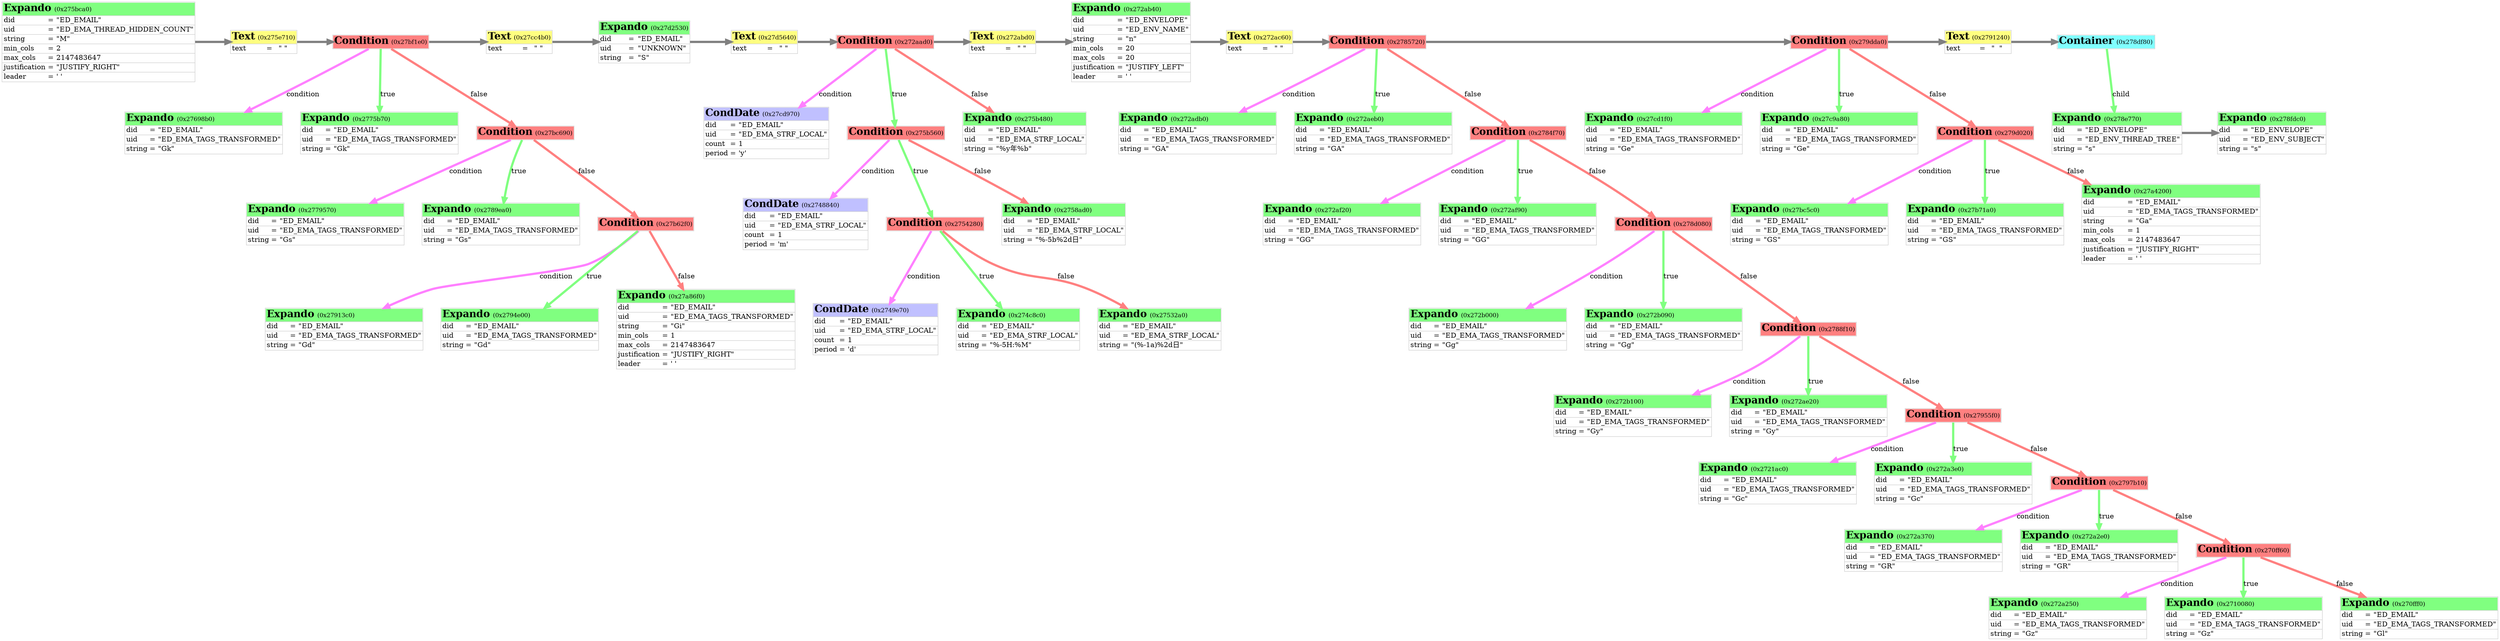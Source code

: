 digraph neomutt
{

	graph [
		rankdir="TB"
		nodesep="0.5"
		ranksep="0.5"
	];

	node [
		shape="plain"
	];

	edge [
		penwidth="4.5"
		arrowsize="1.0"
		color="#c0c0c0"
	];

	obj_0x275bca0 [
		label=<<table cellspacing="0" border="1" rows="*" color="#d0d0d0">
		<tr>
			<td border="0" align="left" bgcolor="#80ff80" port="top" colspan="3"><font color="#000000" point-size="20"><b>Expando</b></font> <font point-size="12">(0x275bca0)</font></td>
		</tr>
		<tr>
			<td border="0" align="left">did</td>
			<td border="0">=</td>
			<td border="0" align="left">"ED_EMAIL"</td>
		</tr>
		<tr>
			<td border="0" align="left">uid</td>
			<td border="0">=</td>
			<td border="0" align="left">"ED_EMA_THREAD_HIDDEN_COUNT"</td>
		</tr>
		<tr>
			<td border="0" align="left">string</td>
			<td border="0">=</td>
			<td border="0" align="left">"M"</td>
		</tr>
		<tr>
			<td border="0" align="left">min_cols</td>
			<td border="0">=</td>
			<td border="0" align="left">2</td>
		</tr>
		<tr>
			<td border="0" align="left">max_cols</td>
			<td border="0">=</td>
			<td border="0" align="left">2147483647</td>
		</tr>
		<tr>
			<td border="0" align="left">justification</td>
			<td border="0">=</td>
			<td border="0" align="left">"JUSTIFY_RIGHT"</td>
		</tr>
		<tr>
			<td border="0" align="left">leader</td>
			<td border="0">=</td>
			<td border="0" align="left">' '</td>
		</tr>
		</table>>
	];

	obj_0x275e710 [
		label=<<table cellspacing="0" border="1" rows="*" color="#d0d0d0">
		<tr>
			<td border="0" align="left" bgcolor="#ffff80" port="top" colspan="3"><font color="#000000" point-size="20"><b>Text</b></font> <font point-size="12">(0x275e710)</font></td>
		</tr>
		<tr>
			<td border="0" align="left">text</td>
			<td border="0">=</td>
			<td border="0" align="left">" "</td>
		</tr>
		</table>>
	];

	obj_0x27bf1e0 [
		label=<<table cellspacing="0" border="1" rows="*" color="#d0d0d0">
		<tr>
			<td border="0" align="left" bgcolor="#ff8080" port="top" colspan="3"><font color="#000000" point-size="20"><b>Condition</b></font> <font point-size="12">(0x27bf1e0)</font></td>
		</tr>
		</table>>
	];

	obj_0x27698b0 [
		label=<<table cellspacing="0" border="1" rows="*" color="#d0d0d0">
		<tr>
			<td border="0" align="left" bgcolor="#80ff80" port="top" colspan="3"><font color="#000000" point-size="20"><b>Expando</b></font> <font point-size="12">(0x27698b0)</font></td>
		</tr>
		<tr>
			<td border="0" align="left">did</td>
			<td border="0">=</td>
			<td border="0" align="left">"ED_EMAIL"</td>
		</tr>
		<tr>
			<td border="0" align="left">uid</td>
			<td border="0">=</td>
			<td border="0" align="left">"ED_EMA_TAGS_TRANSFORMED"</td>
		</tr>
		<tr>
			<td border="0" align="left">string</td>
			<td border="0">=</td>
			<td border="0" align="left">"Gk"</td>
		</tr>
		</table>>
	];

	obj_0x2775b70 [
		label=<<table cellspacing="0" border="1" rows="*" color="#d0d0d0">
		<tr>
			<td border="0" align="left" bgcolor="#80ff80" port="top" colspan="3"><font color="#000000" point-size="20"><b>Expando</b></font> <font point-size="12">(0x2775b70)</font></td>
		</tr>
		<tr>
			<td border="0" align="left">did</td>
			<td border="0">=</td>
			<td border="0" align="left">"ED_EMAIL"</td>
		</tr>
		<tr>
			<td border="0" align="left">uid</td>
			<td border="0">=</td>
			<td border="0" align="left">"ED_EMA_TAGS_TRANSFORMED"</td>
		</tr>
		<tr>
			<td border="0" align="left">string</td>
			<td border="0">=</td>
			<td border="0" align="left">"Gk"</td>
		</tr>
		</table>>
	];

	obj_0x27bc690 [
		label=<<table cellspacing="0" border="1" rows="*" color="#d0d0d0">
		<tr>
			<td border="0" align="left" bgcolor="#ff8080" port="top" colspan="3"><font color="#000000" point-size="20"><b>Condition</b></font> <font point-size="12">(0x27bc690)</font></td>
		</tr>
		</table>>
	];

	obj_0x2779570 [
		label=<<table cellspacing="0" border="1" rows="*" color="#d0d0d0">
		<tr>
			<td border="0" align="left" bgcolor="#80ff80" port="top" colspan="3"><font color="#000000" point-size="20"><b>Expando</b></font> <font point-size="12">(0x2779570)</font></td>
		</tr>
		<tr>
			<td border="0" align="left">did</td>
			<td border="0">=</td>
			<td border="0" align="left">"ED_EMAIL"</td>
		</tr>
		<tr>
			<td border="0" align="left">uid</td>
			<td border="0">=</td>
			<td border="0" align="left">"ED_EMA_TAGS_TRANSFORMED"</td>
		</tr>
		<tr>
			<td border="0" align="left">string</td>
			<td border="0">=</td>
			<td border="0" align="left">"Gs"</td>
		</tr>
		</table>>
	];

	obj_0x2789ea0 [
		label=<<table cellspacing="0" border="1" rows="*" color="#d0d0d0">
		<tr>
			<td border="0" align="left" bgcolor="#80ff80" port="top" colspan="3"><font color="#000000" point-size="20"><b>Expando</b></font> <font point-size="12">(0x2789ea0)</font></td>
		</tr>
		<tr>
			<td border="0" align="left">did</td>
			<td border="0">=</td>
			<td border="0" align="left">"ED_EMAIL"</td>
		</tr>
		<tr>
			<td border="0" align="left">uid</td>
			<td border="0">=</td>
			<td border="0" align="left">"ED_EMA_TAGS_TRANSFORMED"</td>
		</tr>
		<tr>
			<td border="0" align="left">string</td>
			<td border="0">=</td>
			<td border="0" align="left">"Gs"</td>
		</tr>
		</table>>
	];

	obj_0x27b62f0 [
		label=<<table cellspacing="0" border="1" rows="*" color="#d0d0d0">
		<tr>
			<td border="0" align="left" bgcolor="#ff8080" port="top" colspan="3"><font color="#000000" point-size="20"><b>Condition</b></font> <font point-size="12">(0x27b62f0)</font></td>
		</tr>
		</table>>
	];

	obj_0x27913c0 [
		label=<<table cellspacing="0" border="1" rows="*" color="#d0d0d0">
		<tr>
			<td border="0" align="left" bgcolor="#80ff80" port="top" colspan="3"><font color="#000000" point-size="20"><b>Expando</b></font> <font point-size="12">(0x27913c0)</font></td>
		</tr>
		<tr>
			<td border="0" align="left">did</td>
			<td border="0">=</td>
			<td border="0" align="left">"ED_EMAIL"</td>
		</tr>
		<tr>
			<td border="0" align="left">uid</td>
			<td border="0">=</td>
			<td border="0" align="left">"ED_EMA_TAGS_TRANSFORMED"</td>
		</tr>
		<tr>
			<td border="0" align="left">string</td>
			<td border="0">=</td>
			<td border="0" align="left">"Gd"</td>
		</tr>
		</table>>
	];

	obj_0x2794e00 [
		label=<<table cellspacing="0" border="1" rows="*" color="#d0d0d0">
		<tr>
			<td border="0" align="left" bgcolor="#80ff80" port="top" colspan="3"><font color="#000000" point-size="20"><b>Expando</b></font> <font point-size="12">(0x2794e00)</font></td>
		</tr>
		<tr>
			<td border="0" align="left">did</td>
			<td border="0">=</td>
			<td border="0" align="left">"ED_EMAIL"</td>
		</tr>
		<tr>
			<td border="0" align="left">uid</td>
			<td border="0">=</td>
			<td border="0" align="left">"ED_EMA_TAGS_TRANSFORMED"</td>
		</tr>
		<tr>
			<td border="0" align="left">string</td>
			<td border="0">=</td>
			<td border="0" align="left">"Gd"</td>
		</tr>
		</table>>
	];

	obj_0x27a86f0 [
		label=<<table cellspacing="0" border="1" rows="*" color="#d0d0d0">
		<tr>
			<td border="0" align="left" bgcolor="#80ff80" port="top" colspan="3"><font color="#000000" point-size="20"><b>Expando</b></font> <font point-size="12">(0x27a86f0)</font></td>
		</tr>
		<tr>
			<td border="0" align="left">did</td>
			<td border="0">=</td>
			<td border="0" align="left">"ED_EMAIL"</td>
		</tr>
		<tr>
			<td border="0" align="left">uid</td>
			<td border="0">=</td>
			<td border="0" align="left">"ED_EMA_TAGS_TRANSFORMED"</td>
		</tr>
		<tr>
			<td border="0" align="left">string</td>
			<td border="0">=</td>
			<td border="0" align="left">"Gi"</td>
		</tr>
		<tr>
			<td border="0" align="left">min_cols</td>
			<td border="0">=</td>
			<td border="0" align="left">1</td>
		</tr>
		<tr>
			<td border="0" align="left">max_cols</td>
			<td border="0">=</td>
			<td border="0" align="left">2147483647</td>
		</tr>
		<tr>
			<td border="0" align="left">justification</td>
			<td border="0">=</td>
			<td border="0" align="left">"JUSTIFY_RIGHT"</td>
		</tr>
		<tr>
			<td border="0" align="left">leader</td>
			<td border="0">=</td>
			<td border="0" align="left">' '</td>
		</tr>
		</table>>
	];

	obj_0x27cc4b0 [
		label=<<table cellspacing="0" border="1" rows="*" color="#d0d0d0">
		<tr>
			<td border="0" align="left" bgcolor="#ffff80" port="top" colspan="3"><font color="#000000" point-size="20"><b>Text</b></font> <font point-size="12">(0x27cc4b0)</font></td>
		</tr>
		<tr>
			<td border="0" align="left">text</td>
			<td border="0">=</td>
			<td border="0" align="left">" "</td>
		</tr>
		</table>>
	];

	obj_0x27d2530 [
		label=<<table cellspacing="0" border="1" rows="*" color="#d0d0d0">
		<tr>
			<td border="0" align="left" bgcolor="#80ff80" port="top" colspan="3"><font color="#000000" point-size="20"><b>Expando</b></font> <font point-size="12">(0x27d2530)</font></td>
		</tr>
		<tr>
			<td border="0" align="left">did</td>
			<td border="0">=</td>
			<td border="0" align="left">"ED_EMAIL"</td>
		</tr>
		<tr>
			<td border="0" align="left">uid</td>
			<td border="0">=</td>
			<td border="0" align="left">"UNKNOWN"</td>
		</tr>
		<tr>
			<td border="0" align="left">string</td>
			<td border="0">=</td>
			<td border="0" align="left">"S"</td>
		</tr>
		</table>>
	];

	obj_0x27d5640 [
		label=<<table cellspacing="0" border="1" rows="*" color="#d0d0d0">
		<tr>
			<td border="0" align="left" bgcolor="#ffff80" port="top" colspan="3"><font color="#000000" point-size="20"><b>Text</b></font> <font point-size="12">(0x27d5640)</font></td>
		</tr>
		<tr>
			<td border="0" align="left">text</td>
			<td border="0">=</td>
			<td border="0" align="left">" "</td>
		</tr>
		</table>>
	];

	obj_0x272aad0 [
		label=<<table cellspacing="0" border="1" rows="*" color="#d0d0d0">
		<tr>
			<td border="0" align="left" bgcolor="#ff8080" port="top" colspan="3"><font color="#000000" point-size="20"><b>Condition</b></font> <font point-size="12">(0x272aad0)</font></td>
		</tr>
		</table>>
	];

	obj_0x27cd970 [
		label=<<table cellspacing="0" border="1" rows="*" color="#d0d0d0">
		<tr>
			<td border="0" align="left" bgcolor="#c0c0ff" port="top" colspan="3"><font color="#000000" point-size="20"><b>CondDate</b></font> <font point-size="12">(0x27cd970)</font></td>
		</tr>
		<tr>
			<td border="0" align="left">did</td>
			<td border="0">=</td>
			<td border="0" align="left">"ED_EMAIL"</td>
		</tr>
		<tr>
			<td border="0" align="left">uid</td>
			<td border="0">=</td>
			<td border="0" align="left">"ED_EMA_STRF_LOCAL"</td>
		</tr>
		<tr>
			<td border="0" align="left">count</td>
			<td border="0">=</td>
			<td border="0" align="left">1</td>
		</tr>
		<tr>
			<td border="0" align="left">period</td>
			<td border="0">=</td>
			<td border="0" align="left">'y'</td>
		</tr>
		</table>>
	];

	obj_0x275b560 [
		label=<<table cellspacing="0" border="1" rows="*" color="#d0d0d0">
		<tr>
			<td border="0" align="left" bgcolor="#ff8080" port="top" colspan="3"><font color="#000000" point-size="20"><b>Condition</b></font> <font point-size="12">(0x275b560)</font></td>
		</tr>
		</table>>
	];

	obj_0x2748840 [
		label=<<table cellspacing="0" border="1" rows="*" color="#d0d0d0">
		<tr>
			<td border="0" align="left" bgcolor="#c0c0ff" port="top" colspan="3"><font color="#000000" point-size="20"><b>CondDate</b></font> <font point-size="12">(0x2748840)</font></td>
		</tr>
		<tr>
			<td border="0" align="left">did</td>
			<td border="0">=</td>
			<td border="0" align="left">"ED_EMAIL"</td>
		</tr>
		<tr>
			<td border="0" align="left">uid</td>
			<td border="0">=</td>
			<td border="0" align="left">"ED_EMA_STRF_LOCAL"</td>
		</tr>
		<tr>
			<td border="0" align="left">count</td>
			<td border="0">=</td>
			<td border="0" align="left">1</td>
		</tr>
		<tr>
			<td border="0" align="left">period</td>
			<td border="0">=</td>
			<td border="0" align="left">'m'</td>
		</tr>
		</table>>
	];

	obj_0x2754280 [
		label=<<table cellspacing="0" border="1" rows="*" color="#d0d0d0">
		<tr>
			<td border="0" align="left" bgcolor="#ff8080" port="top" colspan="3"><font color="#000000" point-size="20"><b>Condition</b></font> <font point-size="12">(0x2754280)</font></td>
		</tr>
		</table>>
	];

	obj_0x2749e70 [
		label=<<table cellspacing="0" border="1" rows="*" color="#d0d0d0">
		<tr>
			<td border="0" align="left" bgcolor="#c0c0ff" port="top" colspan="3"><font color="#000000" point-size="20"><b>CondDate</b></font> <font point-size="12">(0x2749e70)</font></td>
		</tr>
		<tr>
			<td border="0" align="left">did</td>
			<td border="0">=</td>
			<td border="0" align="left">"ED_EMAIL"</td>
		</tr>
		<tr>
			<td border="0" align="left">uid</td>
			<td border="0">=</td>
			<td border="0" align="left">"ED_EMA_STRF_LOCAL"</td>
		</tr>
		<tr>
			<td border="0" align="left">count</td>
			<td border="0">=</td>
			<td border="0" align="left">1</td>
		</tr>
		<tr>
			<td border="0" align="left">period</td>
			<td border="0">=</td>
			<td border="0" align="left">'d'</td>
		</tr>
		</table>>
	];

	obj_0x274c8c0 [
		label=<<table cellspacing="0" border="1" rows="*" color="#d0d0d0">
		<tr>
			<td border="0" align="left" bgcolor="#80ff80" port="top" colspan="3"><font color="#000000" point-size="20"><b>Expando</b></font> <font point-size="12">(0x274c8c0)</font></td>
		</tr>
		<tr>
			<td border="0" align="left">did</td>
			<td border="0">=</td>
			<td border="0" align="left">"ED_EMAIL"</td>
		</tr>
		<tr>
			<td border="0" align="left">uid</td>
			<td border="0">=</td>
			<td border="0" align="left">"ED_EMA_STRF_LOCAL"</td>
		</tr>
		<tr>
			<td border="0" align="left">string</td>
			<td border="0">=</td>
			<td border="0" align="left">"%-5H:%M"</td>
		</tr>
		</table>>
	];

	obj_0x27532a0 [
		label=<<table cellspacing="0" border="1" rows="*" color="#d0d0d0">
		<tr>
			<td border="0" align="left" bgcolor="#80ff80" port="top" colspan="3"><font color="#000000" point-size="20"><b>Expando</b></font> <font point-size="12">(0x27532a0)</font></td>
		</tr>
		<tr>
			<td border="0" align="left">did</td>
			<td border="0">=</td>
			<td border="0" align="left">"ED_EMAIL"</td>
		</tr>
		<tr>
			<td border="0" align="left">uid</td>
			<td border="0">=</td>
			<td border="0" align="left">"ED_EMA_STRF_LOCAL"</td>
		</tr>
		<tr>
			<td border="0" align="left">string</td>
			<td border="0">=</td>
			<td border="0" align="left">"(%-1a)%2d日"</td>
		</tr>
		</table>>
	];

	obj_0x2758ad0 [
		label=<<table cellspacing="0" border="1" rows="*" color="#d0d0d0">
		<tr>
			<td border="0" align="left" bgcolor="#80ff80" port="top" colspan="3"><font color="#000000" point-size="20"><b>Expando</b></font> <font point-size="12">(0x2758ad0)</font></td>
		</tr>
		<tr>
			<td border="0" align="left">did</td>
			<td border="0">=</td>
			<td border="0" align="left">"ED_EMAIL"</td>
		</tr>
		<tr>
			<td border="0" align="left">uid</td>
			<td border="0">=</td>
			<td border="0" align="left">"ED_EMA_STRF_LOCAL"</td>
		</tr>
		<tr>
			<td border="0" align="left">string</td>
			<td border="0">=</td>
			<td border="0" align="left">"%-5b%2d日"</td>
		</tr>
		</table>>
	];

	obj_0x275b480 [
		label=<<table cellspacing="0" border="1" rows="*" color="#d0d0d0">
		<tr>
			<td border="0" align="left" bgcolor="#80ff80" port="top" colspan="3"><font color="#000000" point-size="20"><b>Expando</b></font> <font point-size="12">(0x275b480)</font></td>
		</tr>
		<tr>
			<td border="0" align="left">did</td>
			<td border="0">=</td>
			<td border="0" align="left">"ED_EMAIL"</td>
		</tr>
		<tr>
			<td border="0" align="left">uid</td>
			<td border="0">=</td>
			<td border="0" align="left">"ED_EMA_STRF_LOCAL"</td>
		</tr>
		<tr>
			<td border="0" align="left">string</td>
			<td border="0">=</td>
			<td border="0" align="left">"%y年%b"</td>
		</tr>
		</table>>
	];

	obj_0x272abd0 [
		label=<<table cellspacing="0" border="1" rows="*" color="#d0d0d0">
		<tr>
			<td border="0" align="left" bgcolor="#ffff80" port="top" colspan="3"><font color="#000000" point-size="20"><b>Text</b></font> <font point-size="12">(0x272abd0)</font></td>
		</tr>
		<tr>
			<td border="0" align="left">text</td>
			<td border="0">=</td>
			<td border="0" align="left">" "</td>
		</tr>
		</table>>
	];

	obj_0x272ab40 [
		label=<<table cellspacing="0" border="1" rows="*" color="#d0d0d0">
		<tr>
			<td border="0" align="left" bgcolor="#80ff80" port="top" colspan="3"><font color="#000000" point-size="20"><b>Expando</b></font> <font point-size="12">(0x272ab40)</font></td>
		</tr>
		<tr>
			<td border="0" align="left">did</td>
			<td border="0">=</td>
			<td border="0" align="left">"ED_ENVELOPE"</td>
		</tr>
		<tr>
			<td border="0" align="left">uid</td>
			<td border="0">=</td>
			<td border="0" align="left">"ED_ENV_NAME"</td>
		</tr>
		<tr>
			<td border="0" align="left">string</td>
			<td border="0">=</td>
			<td border="0" align="left">"n"</td>
		</tr>
		<tr>
			<td border="0" align="left">min_cols</td>
			<td border="0">=</td>
			<td border="0" align="left">20</td>
		</tr>
		<tr>
			<td border="0" align="left">max_cols</td>
			<td border="0">=</td>
			<td border="0" align="left">20</td>
		</tr>
		<tr>
			<td border="0" align="left">justification</td>
			<td border="0">=</td>
			<td border="0" align="left">"JUSTIFY_LEFT"</td>
		</tr>
		<tr>
			<td border="0" align="left">leader</td>
			<td border="0">=</td>
			<td border="0" align="left">' '</td>
		</tr>
		</table>>
	];

	obj_0x272ac60 [
		label=<<table cellspacing="0" border="1" rows="*" color="#d0d0d0">
		<tr>
			<td border="0" align="left" bgcolor="#ffff80" port="top" colspan="3"><font color="#000000" point-size="20"><b>Text</b></font> <font point-size="12">(0x272ac60)</font></td>
		</tr>
		<tr>
			<td border="0" align="left">text</td>
			<td border="0">=</td>
			<td border="0" align="left">" "</td>
		</tr>
		</table>>
	];

	obj_0x2785720 [
		label=<<table cellspacing="0" border="1" rows="*" color="#d0d0d0">
		<tr>
			<td border="0" align="left" bgcolor="#ff8080" port="top" colspan="3"><font color="#000000" point-size="20"><b>Condition</b></font> <font point-size="12">(0x2785720)</font></td>
		</tr>
		</table>>
	];

	obj_0x272adb0 [
		label=<<table cellspacing="0" border="1" rows="*" color="#d0d0d0">
		<tr>
			<td border="0" align="left" bgcolor="#80ff80" port="top" colspan="3"><font color="#000000" point-size="20"><b>Expando</b></font> <font point-size="12">(0x272adb0)</font></td>
		</tr>
		<tr>
			<td border="0" align="left">did</td>
			<td border="0">=</td>
			<td border="0" align="left">"ED_EMAIL"</td>
		</tr>
		<tr>
			<td border="0" align="left">uid</td>
			<td border="0">=</td>
			<td border="0" align="left">"ED_EMA_TAGS_TRANSFORMED"</td>
		</tr>
		<tr>
			<td border="0" align="left">string</td>
			<td border="0">=</td>
			<td border="0" align="left">"GA"</td>
		</tr>
		</table>>
	];

	obj_0x272aeb0 [
		label=<<table cellspacing="0" border="1" rows="*" color="#d0d0d0">
		<tr>
			<td border="0" align="left" bgcolor="#80ff80" port="top" colspan="3"><font color="#000000" point-size="20"><b>Expando</b></font> <font point-size="12">(0x272aeb0)</font></td>
		</tr>
		<tr>
			<td border="0" align="left">did</td>
			<td border="0">=</td>
			<td border="0" align="left">"ED_EMAIL"</td>
		</tr>
		<tr>
			<td border="0" align="left">uid</td>
			<td border="0">=</td>
			<td border="0" align="left">"ED_EMA_TAGS_TRANSFORMED"</td>
		</tr>
		<tr>
			<td border="0" align="left">string</td>
			<td border="0">=</td>
			<td border="0" align="left">"GA"</td>
		</tr>
		</table>>
	];

	obj_0x2784f70 [
		label=<<table cellspacing="0" border="1" rows="*" color="#d0d0d0">
		<tr>
			<td border="0" align="left" bgcolor="#ff8080" port="top" colspan="3"><font color="#000000" point-size="20"><b>Condition</b></font> <font point-size="12">(0x2784f70)</font></td>
		</tr>
		</table>>
	];

	obj_0x272af20 [
		label=<<table cellspacing="0" border="1" rows="*" color="#d0d0d0">
		<tr>
			<td border="0" align="left" bgcolor="#80ff80" port="top" colspan="3"><font color="#000000" point-size="20"><b>Expando</b></font> <font point-size="12">(0x272af20)</font></td>
		</tr>
		<tr>
			<td border="0" align="left">did</td>
			<td border="0">=</td>
			<td border="0" align="left">"ED_EMAIL"</td>
		</tr>
		<tr>
			<td border="0" align="left">uid</td>
			<td border="0">=</td>
			<td border="0" align="left">"ED_EMA_TAGS_TRANSFORMED"</td>
		</tr>
		<tr>
			<td border="0" align="left">string</td>
			<td border="0">=</td>
			<td border="0" align="left">"GG"</td>
		</tr>
		</table>>
	];

	obj_0x272af90 [
		label=<<table cellspacing="0" border="1" rows="*" color="#d0d0d0">
		<tr>
			<td border="0" align="left" bgcolor="#80ff80" port="top" colspan="3"><font color="#000000" point-size="20"><b>Expando</b></font> <font point-size="12">(0x272af90)</font></td>
		</tr>
		<tr>
			<td border="0" align="left">did</td>
			<td border="0">=</td>
			<td border="0" align="left">"ED_EMAIL"</td>
		</tr>
		<tr>
			<td border="0" align="left">uid</td>
			<td border="0">=</td>
			<td border="0" align="left">"ED_EMA_TAGS_TRANSFORMED"</td>
		</tr>
		<tr>
			<td border="0" align="left">string</td>
			<td border="0">=</td>
			<td border="0" align="left">"GG"</td>
		</tr>
		</table>>
	];

	obj_0x278d080 [
		label=<<table cellspacing="0" border="1" rows="*" color="#d0d0d0">
		<tr>
			<td border="0" align="left" bgcolor="#ff8080" port="top" colspan="3"><font color="#000000" point-size="20"><b>Condition</b></font> <font point-size="12">(0x278d080)</font></td>
		</tr>
		</table>>
	];

	obj_0x272b000 [
		label=<<table cellspacing="0" border="1" rows="*" color="#d0d0d0">
		<tr>
			<td border="0" align="left" bgcolor="#80ff80" port="top" colspan="3"><font color="#000000" point-size="20"><b>Expando</b></font> <font point-size="12">(0x272b000)</font></td>
		</tr>
		<tr>
			<td border="0" align="left">did</td>
			<td border="0">=</td>
			<td border="0" align="left">"ED_EMAIL"</td>
		</tr>
		<tr>
			<td border="0" align="left">uid</td>
			<td border="0">=</td>
			<td border="0" align="left">"ED_EMA_TAGS_TRANSFORMED"</td>
		</tr>
		<tr>
			<td border="0" align="left">string</td>
			<td border="0">=</td>
			<td border="0" align="left">"Gg"</td>
		</tr>
		</table>>
	];

	obj_0x272b090 [
		label=<<table cellspacing="0" border="1" rows="*" color="#d0d0d0">
		<tr>
			<td border="0" align="left" bgcolor="#80ff80" port="top" colspan="3"><font color="#000000" point-size="20"><b>Expando</b></font> <font point-size="12">(0x272b090)</font></td>
		</tr>
		<tr>
			<td border="0" align="left">did</td>
			<td border="0">=</td>
			<td border="0" align="left">"ED_EMAIL"</td>
		</tr>
		<tr>
			<td border="0" align="left">uid</td>
			<td border="0">=</td>
			<td border="0" align="left">"ED_EMA_TAGS_TRANSFORMED"</td>
		</tr>
		<tr>
			<td border="0" align="left">string</td>
			<td border="0">=</td>
			<td border="0" align="left">"Gg"</td>
		</tr>
		</table>>
	];

	obj_0x2788f10 [
		label=<<table cellspacing="0" border="1" rows="*" color="#d0d0d0">
		<tr>
			<td border="0" align="left" bgcolor="#ff8080" port="top" colspan="3"><font color="#000000" point-size="20"><b>Condition</b></font> <font point-size="12">(0x2788f10)</font></td>
		</tr>
		</table>>
	];

	obj_0x272b100 [
		label=<<table cellspacing="0" border="1" rows="*" color="#d0d0d0">
		<tr>
			<td border="0" align="left" bgcolor="#80ff80" port="top" colspan="3"><font color="#000000" point-size="20"><b>Expando</b></font> <font point-size="12">(0x272b100)</font></td>
		</tr>
		<tr>
			<td border="0" align="left">did</td>
			<td border="0">=</td>
			<td border="0" align="left">"ED_EMAIL"</td>
		</tr>
		<tr>
			<td border="0" align="left">uid</td>
			<td border="0">=</td>
			<td border="0" align="left">"ED_EMA_TAGS_TRANSFORMED"</td>
		</tr>
		<tr>
			<td border="0" align="left">string</td>
			<td border="0">=</td>
			<td border="0" align="left">"Gy"</td>
		</tr>
		</table>>
	];

	obj_0x272ae20 [
		label=<<table cellspacing="0" border="1" rows="*" color="#d0d0d0">
		<tr>
			<td border="0" align="left" bgcolor="#80ff80" port="top" colspan="3"><font color="#000000" point-size="20"><b>Expando</b></font> <font point-size="12">(0x272ae20)</font></td>
		</tr>
		<tr>
			<td border="0" align="left">did</td>
			<td border="0">=</td>
			<td border="0" align="left">"ED_EMAIL"</td>
		</tr>
		<tr>
			<td border="0" align="left">uid</td>
			<td border="0">=</td>
			<td border="0" align="left">"ED_EMA_TAGS_TRANSFORMED"</td>
		</tr>
		<tr>
			<td border="0" align="left">string</td>
			<td border="0">=</td>
			<td border="0" align="left">"Gy"</td>
		</tr>
		</table>>
	];

	obj_0x27955f0 [
		label=<<table cellspacing="0" border="1" rows="*" color="#d0d0d0">
		<tr>
			<td border="0" align="left" bgcolor="#ff8080" port="top" colspan="3"><font color="#000000" point-size="20"><b>Condition</b></font> <font point-size="12">(0x27955f0)</font></td>
		</tr>
		</table>>
	];

	obj_0x2721ac0 [
		label=<<table cellspacing="0" border="1" rows="*" color="#d0d0d0">
		<tr>
			<td border="0" align="left" bgcolor="#80ff80" port="top" colspan="3"><font color="#000000" point-size="20"><b>Expando</b></font> <font point-size="12">(0x2721ac0)</font></td>
		</tr>
		<tr>
			<td border="0" align="left">did</td>
			<td border="0">=</td>
			<td border="0" align="left">"ED_EMAIL"</td>
		</tr>
		<tr>
			<td border="0" align="left">uid</td>
			<td border="0">=</td>
			<td border="0" align="left">"ED_EMA_TAGS_TRANSFORMED"</td>
		</tr>
		<tr>
			<td border="0" align="left">string</td>
			<td border="0">=</td>
			<td border="0" align="left">"Gc"</td>
		</tr>
		</table>>
	];

	obj_0x272a3e0 [
		label=<<table cellspacing="0" border="1" rows="*" color="#d0d0d0">
		<tr>
			<td border="0" align="left" bgcolor="#80ff80" port="top" colspan="3"><font color="#000000" point-size="20"><b>Expando</b></font> <font point-size="12">(0x272a3e0)</font></td>
		</tr>
		<tr>
			<td border="0" align="left">did</td>
			<td border="0">=</td>
			<td border="0" align="left">"ED_EMAIL"</td>
		</tr>
		<tr>
			<td border="0" align="left">uid</td>
			<td border="0">=</td>
			<td border="0" align="left">"ED_EMA_TAGS_TRANSFORMED"</td>
		</tr>
		<tr>
			<td border="0" align="left">string</td>
			<td border="0">=</td>
			<td border="0" align="left">"Gc"</td>
		</tr>
		</table>>
	];

	obj_0x2797b10 [
		label=<<table cellspacing="0" border="1" rows="*" color="#d0d0d0">
		<tr>
			<td border="0" align="left" bgcolor="#ff8080" port="top" colspan="3"><font color="#000000" point-size="20"><b>Condition</b></font> <font point-size="12">(0x2797b10)</font></td>
		</tr>
		</table>>
	];

	obj_0x272a370 [
		label=<<table cellspacing="0" border="1" rows="*" color="#d0d0d0">
		<tr>
			<td border="0" align="left" bgcolor="#80ff80" port="top" colspan="3"><font color="#000000" point-size="20"><b>Expando</b></font> <font point-size="12">(0x272a370)</font></td>
		</tr>
		<tr>
			<td border="0" align="left">did</td>
			<td border="0">=</td>
			<td border="0" align="left">"ED_EMAIL"</td>
		</tr>
		<tr>
			<td border="0" align="left">uid</td>
			<td border="0">=</td>
			<td border="0" align="left">"ED_EMA_TAGS_TRANSFORMED"</td>
		</tr>
		<tr>
			<td border="0" align="left">string</td>
			<td border="0">=</td>
			<td border="0" align="left">"GR"</td>
		</tr>
		</table>>
	];

	obj_0x272a2e0 [
		label=<<table cellspacing="0" border="1" rows="*" color="#d0d0d0">
		<tr>
			<td border="0" align="left" bgcolor="#80ff80" port="top" colspan="3"><font color="#000000" point-size="20"><b>Expando</b></font> <font point-size="12">(0x272a2e0)</font></td>
		</tr>
		<tr>
			<td border="0" align="left">did</td>
			<td border="0">=</td>
			<td border="0" align="left">"ED_EMAIL"</td>
		</tr>
		<tr>
			<td border="0" align="left">uid</td>
			<td border="0">=</td>
			<td border="0" align="left">"ED_EMA_TAGS_TRANSFORMED"</td>
		</tr>
		<tr>
			<td border="0" align="left">string</td>
			<td border="0">=</td>
			<td border="0" align="left">"GR"</td>
		</tr>
		</table>>
	];

	obj_0x270ff60 [
		label=<<table cellspacing="0" border="1" rows="*" color="#d0d0d0">
		<tr>
			<td border="0" align="left" bgcolor="#ff8080" port="top" colspan="3"><font color="#000000" point-size="20"><b>Condition</b></font> <font point-size="12">(0x270ff60)</font></td>
		</tr>
		</table>>
	];

	obj_0x272a250 [
		label=<<table cellspacing="0" border="1" rows="*" color="#d0d0d0">
		<tr>
			<td border="0" align="left" bgcolor="#80ff80" port="top" colspan="3"><font color="#000000" point-size="20"><b>Expando</b></font> <font point-size="12">(0x272a250)</font></td>
		</tr>
		<tr>
			<td border="0" align="left">did</td>
			<td border="0">=</td>
			<td border="0" align="left">"ED_EMAIL"</td>
		</tr>
		<tr>
			<td border="0" align="left">uid</td>
			<td border="0">=</td>
			<td border="0" align="left">"ED_EMA_TAGS_TRANSFORMED"</td>
		</tr>
		<tr>
			<td border="0" align="left">string</td>
			<td border="0">=</td>
			<td border="0" align="left">"Gz"</td>
		</tr>
		</table>>
	];

	obj_0x2710080 [
		label=<<table cellspacing="0" border="1" rows="*" color="#d0d0d0">
		<tr>
			<td border="0" align="left" bgcolor="#80ff80" port="top" colspan="3"><font color="#000000" point-size="20"><b>Expando</b></font> <font point-size="12">(0x2710080)</font></td>
		</tr>
		<tr>
			<td border="0" align="left">did</td>
			<td border="0">=</td>
			<td border="0" align="left">"ED_EMAIL"</td>
		</tr>
		<tr>
			<td border="0" align="left">uid</td>
			<td border="0">=</td>
			<td border="0" align="left">"ED_EMA_TAGS_TRANSFORMED"</td>
		</tr>
		<tr>
			<td border="0" align="left">string</td>
			<td border="0">=</td>
			<td border="0" align="left">"Gz"</td>
		</tr>
		</table>>
	];

	obj_0x270fff0 [
		label=<<table cellspacing="0" border="1" rows="*" color="#d0d0d0">
		<tr>
			<td border="0" align="left" bgcolor="#80ff80" port="top" colspan="3"><font color="#000000" point-size="20"><b>Expando</b></font> <font point-size="12">(0x270fff0)</font></td>
		</tr>
		<tr>
			<td border="0" align="left">did</td>
			<td border="0">=</td>
			<td border="0" align="left">"ED_EMAIL"</td>
		</tr>
		<tr>
			<td border="0" align="left">uid</td>
			<td border="0">=</td>
			<td border="0" align="left">"ED_EMA_TAGS_TRANSFORMED"</td>
		</tr>
		<tr>
			<td border="0" align="left">string</td>
			<td border="0">=</td>
			<td border="0" align="left">"Gl"</td>
		</tr>
		</table>>
	];

	obj_0x279dda0 [
		label=<<table cellspacing="0" border="1" rows="*" color="#d0d0d0">
		<tr>
			<td border="0" align="left" bgcolor="#ff8080" port="top" colspan="3"><font color="#000000" point-size="20"><b>Condition</b></font> <font point-size="12">(0x279dda0)</font></td>
		</tr>
		</table>>
	];

	obj_0x27cd1f0 [
		label=<<table cellspacing="0" border="1" rows="*" color="#d0d0d0">
		<tr>
			<td border="0" align="left" bgcolor="#80ff80" port="top" colspan="3"><font color="#000000" point-size="20"><b>Expando</b></font> <font point-size="12">(0x27cd1f0)</font></td>
		</tr>
		<tr>
			<td border="0" align="left">did</td>
			<td border="0">=</td>
			<td border="0" align="left">"ED_EMAIL"</td>
		</tr>
		<tr>
			<td border="0" align="left">uid</td>
			<td border="0">=</td>
			<td border="0" align="left">"ED_EMA_TAGS_TRANSFORMED"</td>
		</tr>
		<tr>
			<td border="0" align="left">string</td>
			<td border="0">=</td>
			<td border="0" align="left">"Ge"</td>
		</tr>
		</table>>
	];

	obj_0x27c9a80 [
		label=<<table cellspacing="0" border="1" rows="*" color="#d0d0d0">
		<tr>
			<td border="0" align="left" bgcolor="#80ff80" port="top" colspan="3"><font color="#000000" point-size="20"><b>Expando</b></font> <font point-size="12">(0x27c9a80)</font></td>
		</tr>
		<tr>
			<td border="0" align="left">did</td>
			<td border="0">=</td>
			<td border="0" align="left">"ED_EMAIL"</td>
		</tr>
		<tr>
			<td border="0" align="left">uid</td>
			<td border="0">=</td>
			<td border="0" align="left">"ED_EMA_TAGS_TRANSFORMED"</td>
		</tr>
		<tr>
			<td border="0" align="left">string</td>
			<td border="0">=</td>
			<td border="0" align="left">"Ge"</td>
		</tr>
		</table>>
	];

	obj_0x279d020 [
		label=<<table cellspacing="0" border="1" rows="*" color="#d0d0d0">
		<tr>
			<td border="0" align="left" bgcolor="#ff8080" port="top" colspan="3"><font color="#000000" point-size="20"><b>Condition</b></font> <font point-size="12">(0x279d020)</font></td>
		</tr>
		</table>>
	];

	obj_0x27bc5c0 [
		label=<<table cellspacing="0" border="1" rows="*" color="#d0d0d0">
		<tr>
			<td border="0" align="left" bgcolor="#80ff80" port="top" colspan="3"><font color="#000000" point-size="20"><b>Expando</b></font> <font point-size="12">(0x27bc5c0)</font></td>
		</tr>
		<tr>
			<td border="0" align="left">did</td>
			<td border="0">=</td>
			<td border="0" align="left">"ED_EMAIL"</td>
		</tr>
		<tr>
			<td border="0" align="left">uid</td>
			<td border="0">=</td>
			<td border="0" align="left">"ED_EMA_TAGS_TRANSFORMED"</td>
		</tr>
		<tr>
			<td border="0" align="left">string</td>
			<td border="0">=</td>
			<td border="0" align="left">"GS"</td>
		</tr>
		</table>>
	];

	obj_0x27b71a0 [
		label=<<table cellspacing="0" border="1" rows="*" color="#d0d0d0">
		<tr>
			<td border="0" align="left" bgcolor="#80ff80" port="top" colspan="3"><font color="#000000" point-size="20"><b>Expando</b></font> <font point-size="12">(0x27b71a0)</font></td>
		</tr>
		<tr>
			<td border="0" align="left">did</td>
			<td border="0">=</td>
			<td border="0" align="left">"ED_EMAIL"</td>
		</tr>
		<tr>
			<td border="0" align="left">uid</td>
			<td border="0">=</td>
			<td border="0" align="left">"ED_EMA_TAGS_TRANSFORMED"</td>
		</tr>
		<tr>
			<td border="0" align="left">string</td>
			<td border="0">=</td>
			<td border="0" align="left">"GS"</td>
		</tr>
		</table>>
	];

	obj_0x27a4200 [
		label=<<table cellspacing="0" border="1" rows="*" color="#d0d0d0">
		<tr>
			<td border="0" align="left" bgcolor="#80ff80" port="top" colspan="3"><font color="#000000" point-size="20"><b>Expando</b></font> <font point-size="12">(0x27a4200)</font></td>
		</tr>
		<tr>
			<td border="0" align="left">did</td>
			<td border="0">=</td>
			<td border="0" align="left">"ED_EMAIL"</td>
		</tr>
		<tr>
			<td border="0" align="left">uid</td>
			<td border="0">=</td>
			<td border="0" align="left">"ED_EMA_TAGS_TRANSFORMED"</td>
		</tr>
		<tr>
			<td border="0" align="left">string</td>
			<td border="0">=</td>
			<td border="0" align="left">"Ga"</td>
		</tr>
		<tr>
			<td border="0" align="left">min_cols</td>
			<td border="0">=</td>
			<td border="0" align="left">1</td>
		</tr>
		<tr>
			<td border="0" align="left">max_cols</td>
			<td border="0">=</td>
			<td border="0" align="left">2147483647</td>
		</tr>
		<tr>
			<td border="0" align="left">justification</td>
			<td border="0">=</td>
			<td border="0" align="left">"JUSTIFY_RIGHT"</td>
		</tr>
		<tr>
			<td border="0" align="left">leader</td>
			<td border="0">=</td>
			<td border="0" align="left">' '</td>
		</tr>
		</table>>
	];

	obj_0x2791240 [
		label=<<table cellspacing="0" border="1" rows="*" color="#d0d0d0">
		<tr>
			<td border="0" align="left" bgcolor="#ffff80" port="top" colspan="3"><font color="#000000" point-size="20"><b>Text</b></font> <font point-size="12">(0x2791240)</font></td>
		</tr>
		<tr>
			<td border="0" align="left">text</td>
			<td border="0">=</td>
			<td border="0" align="left">"  "</td>
		</tr>
		</table>>
	];

	obj_0x278df80 [
		label=<<table cellspacing="0" border="1" rows="*" color="#d0d0d0">
		<tr>
			<td border="0" align="left" bgcolor="#80ffff" port="top" colspan="3"><font color="#000000" point-size="20"><b>Container</b></font> <font point-size="12">(0x278df80)</font></td>
		</tr>
		</table>>
	];

	obj_0x278e770 [
		label=<<table cellspacing="0" border="1" rows="*" color="#d0d0d0">
		<tr>
			<td border="0" align="left" bgcolor="#80ff80" port="top" colspan="3"><font color="#000000" point-size="20"><b>Expando</b></font> <font point-size="12">(0x278e770)</font></td>
		</tr>
		<tr>
			<td border="0" align="left">did</td>
			<td border="0">=</td>
			<td border="0" align="left">"ED_ENVELOPE"</td>
		</tr>
		<tr>
			<td border="0" align="left">uid</td>
			<td border="0">=</td>
			<td border="0" align="left">"ED_ENV_THREAD_TREE"</td>
		</tr>
		<tr>
			<td border="0" align="left">string</td>
			<td border="0">=</td>
			<td border="0" align="left">"s"</td>
		</tr>
		</table>>
	];

	obj_0x278fdc0 [
		label=<<table cellspacing="0" border="1" rows="*" color="#d0d0d0">
		<tr>
			<td border="0" align="left" bgcolor="#80ff80" port="top" colspan="3"><font color="#000000" point-size="20"><b>Expando</b></font> <font point-size="12">(0x278fdc0)</font></td>
		</tr>
		<tr>
			<td border="0" align="left">did</td>
			<td border="0">=</td>
			<td border="0" align="left">"ED_ENVELOPE"</td>
		</tr>
		<tr>
			<td border="0" align="left">uid</td>
			<td border="0">=</td>
			<td border="0" align="left">"ED_ENV_SUBJECT"</td>
		</tr>
		<tr>
			<td border="0" align="left">string</td>
			<td border="0">=</td>
			<td border="0" align="left">"s"</td>
		</tr>
		</table>>
	];


	obj_0x275bca0 -> obj_0x275e710 [  edgetooltip="ExpandoNode->next"  color="#808080" ];
	{ rank=same obj_0x27698b0 };
	obj_0x27bf1e0 -> obj_0x27698b0 [  edgetooltip="Condition->condition" label="condition" color="#ff80ff" ];
	{ rank=same obj_0x2775b70 };
	obj_0x27bf1e0 -> obj_0x2775b70 [  edgetooltip="Condition->true" label="true" color="#80ff80" ];
	{ rank=same obj_0x2779570 };
	obj_0x27bc690 -> obj_0x2779570 [  edgetooltip="Condition->condition" label="condition" color="#ff80ff" ];
	{ rank=same obj_0x2789ea0 };
	obj_0x27bc690 -> obj_0x2789ea0 [  edgetooltip="Condition->true" label="true" color="#80ff80" ];
	{ rank=same obj_0x27913c0 };
	obj_0x27b62f0 -> obj_0x27913c0 [  edgetooltip="Condition->condition" label="condition" color="#ff80ff" ];
	{ rank=same obj_0x2794e00 };
	obj_0x27b62f0 -> obj_0x2794e00 [  edgetooltip="Condition->true" label="true" color="#80ff80" ];
	{ rank=same obj_0x27a86f0 };
	obj_0x27b62f0 -> obj_0x27a86f0 [  edgetooltip="Condition->false" label="false" color="#ff8080" ];
	{ rank=same obj_0x27b62f0 };
	obj_0x27bc690 -> obj_0x27b62f0 [  edgetooltip="Condition->false" label="false" color="#ff8080" ];
	{ rank=same obj_0x27bc690 };
	obj_0x27bf1e0 -> obj_0x27bc690 [  edgetooltip="Condition->false" label="false" color="#ff8080" ];
	obj_0x275e710 -> obj_0x27bf1e0 [  edgetooltip="ExpandoNode->next"  color="#808080" ];
	obj_0x27bf1e0 -> obj_0x27cc4b0 [  edgetooltip="ExpandoNode->next"  color="#808080" ];
	obj_0x27cc4b0 -> obj_0x27d2530 [  edgetooltip="ExpandoNode->next"  color="#808080" ];
	obj_0x27d2530 -> obj_0x27d5640 [  edgetooltip="ExpandoNode->next"  color="#808080" ];
	{ rank=same obj_0x27cd970 };
	obj_0x272aad0 -> obj_0x27cd970 [  edgetooltip="Condition->condition" label="condition" color="#ff80ff" ];
	{ rank=same obj_0x2748840 };
	obj_0x275b560 -> obj_0x2748840 [  edgetooltip="Condition->condition" label="condition" color="#ff80ff" ];
	{ rank=same obj_0x2749e70 };
	obj_0x2754280 -> obj_0x2749e70 [  edgetooltip="Condition->condition" label="condition" color="#ff80ff" ];
	{ rank=same obj_0x274c8c0 };
	obj_0x2754280 -> obj_0x274c8c0 [  edgetooltip="Condition->true" label="true" color="#80ff80" ];
	{ rank=same obj_0x27532a0 };
	obj_0x2754280 -> obj_0x27532a0 [  edgetooltip="Condition->false" label="false" color="#ff8080" ];
	{ rank=same obj_0x2754280 };
	obj_0x275b560 -> obj_0x2754280 [  edgetooltip="Condition->true" label="true" color="#80ff80" ];
	{ rank=same obj_0x2758ad0 };
	obj_0x275b560 -> obj_0x2758ad0 [  edgetooltip="Condition->false" label="false" color="#ff8080" ];
	{ rank=same obj_0x275b560 };
	obj_0x272aad0 -> obj_0x275b560 [  edgetooltip="Condition->true" label="true" color="#80ff80" ];
	{ rank=same obj_0x275b480 };
	obj_0x272aad0 -> obj_0x275b480 [  edgetooltip="Condition->false" label="false" color="#ff8080" ];
	obj_0x27d5640 -> obj_0x272aad0 [  edgetooltip="ExpandoNode->next"  color="#808080" ];
	obj_0x272aad0 -> obj_0x272abd0 [  edgetooltip="ExpandoNode->next"  color="#808080" ];
	obj_0x272abd0 -> obj_0x272ab40 [  edgetooltip="ExpandoNode->next"  color="#808080" ];
	obj_0x272ab40 -> obj_0x272ac60 [  edgetooltip="ExpandoNode->next"  color="#808080" ];
	{ rank=same obj_0x272adb0 };
	obj_0x2785720 -> obj_0x272adb0 [  edgetooltip="Condition->condition" label="condition" color="#ff80ff" ];
	{ rank=same obj_0x272aeb0 };
	obj_0x2785720 -> obj_0x272aeb0 [  edgetooltip="Condition->true" label="true" color="#80ff80" ];
	{ rank=same obj_0x272af20 };
	obj_0x2784f70 -> obj_0x272af20 [  edgetooltip="Condition->condition" label="condition" color="#ff80ff" ];
	{ rank=same obj_0x272af90 };
	obj_0x2784f70 -> obj_0x272af90 [  edgetooltip="Condition->true" label="true" color="#80ff80" ];
	{ rank=same obj_0x272b000 };
	obj_0x278d080 -> obj_0x272b000 [  edgetooltip="Condition->condition" label="condition" color="#ff80ff" ];
	{ rank=same obj_0x272b090 };
	obj_0x278d080 -> obj_0x272b090 [  edgetooltip="Condition->true" label="true" color="#80ff80" ];
	{ rank=same obj_0x272b100 };
	obj_0x2788f10 -> obj_0x272b100 [  edgetooltip="Condition->condition" label="condition" color="#ff80ff" ];
	{ rank=same obj_0x272ae20 };
	obj_0x2788f10 -> obj_0x272ae20 [  edgetooltip="Condition->true" label="true" color="#80ff80" ];
	{ rank=same obj_0x2721ac0 };
	obj_0x27955f0 -> obj_0x2721ac0 [  edgetooltip="Condition->condition" label="condition" color="#ff80ff" ];
	{ rank=same obj_0x272a3e0 };
	obj_0x27955f0 -> obj_0x272a3e0 [  edgetooltip="Condition->true" label="true" color="#80ff80" ];
	{ rank=same obj_0x272a370 };
	obj_0x2797b10 -> obj_0x272a370 [  edgetooltip="Condition->condition" label="condition" color="#ff80ff" ];
	{ rank=same obj_0x272a2e0 };
	obj_0x2797b10 -> obj_0x272a2e0 [  edgetooltip="Condition->true" label="true" color="#80ff80" ];
	{ rank=same obj_0x272a250 };
	obj_0x270ff60 -> obj_0x272a250 [  edgetooltip="Condition->condition" label="condition" color="#ff80ff" ];
	{ rank=same obj_0x2710080 };
	obj_0x270ff60 -> obj_0x2710080 [  edgetooltip="Condition->true" label="true" color="#80ff80" ];
	{ rank=same obj_0x270fff0 };
	obj_0x270ff60 -> obj_0x270fff0 [  edgetooltip="Condition->false" label="false" color="#ff8080" ];
	{ rank=same obj_0x270ff60 };
	obj_0x2797b10 -> obj_0x270ff60 [  edgetooltip="Condition->false" label="false" color="#ff8080" ];
	{ rank=same obj_0x2797b10 };
	obj_0x27955f0 -> obj_0x2797b10 [  edgetooltip="Condition->false" label="false" color="#ff8080" ];
	{ rank=same obj_0x27955f0 };
	obj_0x2788f10 -> obj_0x27955f0 [  edgetooltip="Condition->false" label="false" color="#ff8080" ];
	{ rank=same obj_0x2788f10 };
	obj_0x278d080 -> obj_0x2788f10 [  edgetooltip="Condition->false" label="false" color="#ff8080" ];
	{ rank=same obj_0x278d080 };
	obj_0x2784f70 -> obj_0x278d080 [  edgetooltip="Condition->false" label="false" color="#ff8080" ];
	{ rank=same obj_0x2784f70 };
	obj_0x2785720 -> obj_0x2784f70 [  edgetooltip="Condition->false" label="false" color="#ff8080" ];
	obj_0x272ac60 -> obj_0x2785720 [  edgetooltip="ExpandoNode->next"  color="#808080" ];
	{ rank=same obj_0x27cd1f0 };
	obj_0x279dda0 -> obj_0x27cd1f0 [  edgetooltip="Condition->condition" label="condition" color="#ff80ff" ];
	{ rank=same obj_0x27c9a80 };
	obj_0x279dda0 -> obj_0x27c9a80 [  edgetooltip="Condition->true" label="true" color="#80ff80" ];
	{ rank=same obj_0x27bc5c0 };
	obj_0x279d020 -> obj_0x27bc5c0 [  edgetooltip="Condition->condition" label="condition" color="#ff80ff" ];
	{ rank=same obj_0x27b71a0 };
	obj_0x279d020 -> obj_0x27b71a0 [  edgetooltip="Condition->true" label="true" color="#80ff80" ];
	{ rank=same obj_0x27a4200 };
	obj_0x279d020 -> obj_0x27a4200 [  edgetooltip="Condition->false" label="false" color="#ff8080" ];
	{ rank=same obj_0x279d020 };
	obj_0x279dda0 -> obj_0x279d020 [  edgetooltip="Condition->false" label="false" color="#ff8080" ];
	obj_0x2785720 -> obj_0x279dda0 [  edgetooltip="ExpandoNode->next"  color="#808080" ];
	obj_0x279dda0 -> obj_0x2791240 [  edgetooltip="ExpandoNode->next"  color="#808080" ];
	obj_0x278e770 -> obj_0x278fdc0 [  edgetooltip="ExpandoNode->next"  color="#808080" ];
	{ rank=same obj_0x278e770 obj_0x278fdc0 };
	obj_0x278df80 -> obj_0x278e770 [  edgetooltip="Node->child" label="child" color="#80ff80" ];
	obj_0x2791240 -> obj_0x278df80 [  edgetooltip="ExpandoNode->next"  color="#808080" ];
	{ rank=same obj_0x275bca0 obj_0x275e710 obj_0x27bf1e0 obj_0x27cc4b0 obj_0x27d2530 obj_0x27d5640 obj_0x272aad0 obj_0x272abd0 obj_0x272ab40 obj_0x272ac60 obj_0x2785720 obj_0x279dda0 obj_0x2791240 obj_0x278df80 };

}
